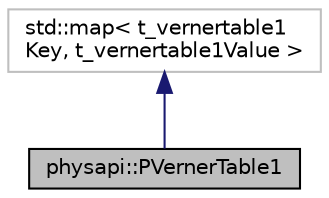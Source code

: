 digraph "physapi::PVernerTable1"
{
 // LATEX_PDF_SIZE
  edge [fontname="Helvetica",fontsize="10",labelfontname="Helvetica",labelfontsize="10"];
  node [fontname="Helvetica",fontsize="10",shape=record];
  Node1 [label="physapi::PVernerTable1",height=0.2,width=0.4,color="black", fillcolor="grey75", style="filled", fontcolor="black",tooltip=" "];
  Node2 -> Node1 [dir="back",color="midnightblue",fontsize="10",style="solid"];
  Node2 [label="std::map\< t_vernertable1\lKey, t_vernertable1Value \>",height=0.2,width=0.4,color="grey75", fillcolor="white", style="filled",tooltip=" "];
}
